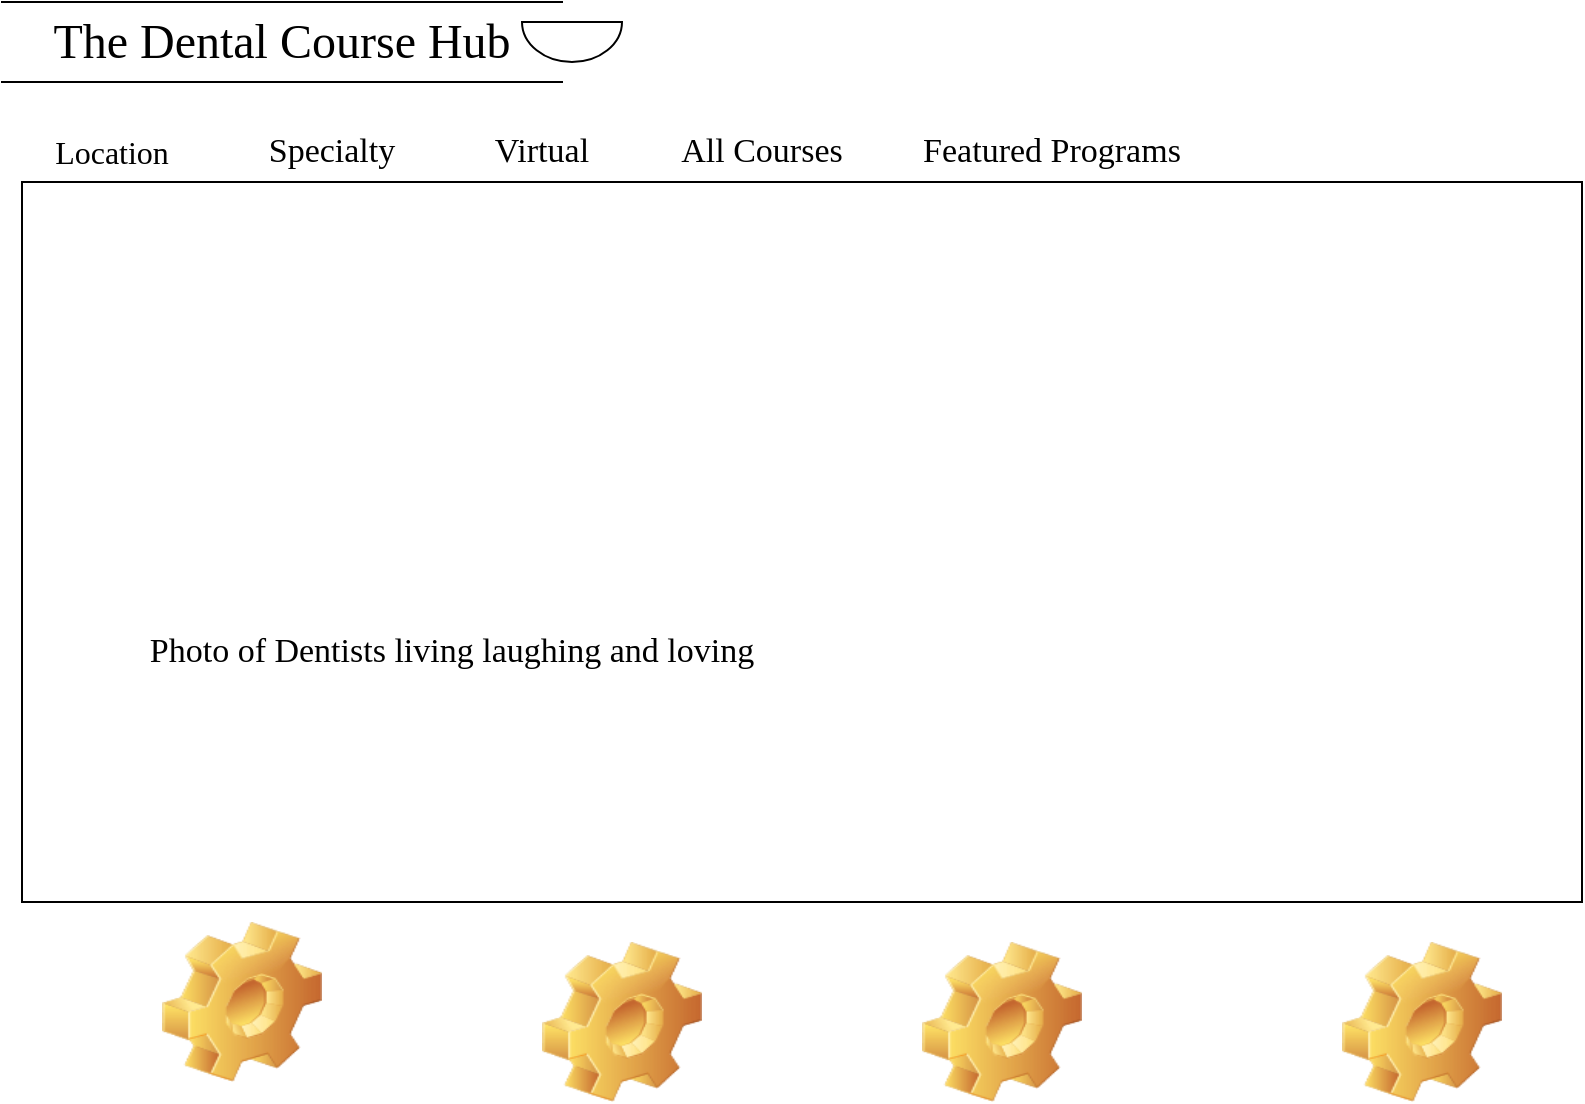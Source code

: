 <mxfile version="16.5.6" type="github">
  <diagram id="K0j7m1-gv8P_pgjart2G" name="Page-1">
    <mxGraphModel dx="942" dy="574" grid="1" gridSize="10" guides="1" tooltips="1" connect="1" arrows="1" fold="1" page="1" pageScale="1" pageWidth="850" pageHeight="1100" math="0" shadow="0">
      <root>
        <mxCell id="0" />
        <mxCell id="1" parent="0" />
        <mxCell id="8Beqg3xJXMq5bIABd2ei-3" value="&lt;font style=&quot;font-size: 24px&quot;&gt;The Dental Course Hub&lt;/font&gt;" style="shape=partialRectangle;whiteSpace=wrap;html=1;left=0;right=0;fillColor=none;fontFamily=Lucida Console;" vertex="1" parent="1">
          <mxGeometry y="10" width="280" height="40" as="geometry" />
        </mxCell>
        <mxCell id="8Beqg3xJXMq5bIABd2ei-5" value="Location" style="text;html=1;strokeColor=none;fillColor=none;align=center;verticalAlign=middle;whiteSpace=wrap;rounded=0;fontSize=16;fontFamily=Lucida Console;" vertex="1" parent="1">
          <mxGeometry y="70" width="110" height="30" as="geometry" />
        </mxCell>
        <mxCell id="8Beqg3xJXMq5bIABd2ei-6" value="Specialty" style="text;html=1;strokeColor=none;fillColor=none;align=center;verticalAlign=middle;whiteSpace=wrap;rounded=0;fontSize=17;fontFamily=Lucida Console;" vertex="1" parent="1">
          <mxGeometry x="100" y="70" width="130" height="30" as="geometry" />
        </mxCell>
        <mxCell id="8Beqg3xJXMq5bIABd2ei-7" value="Virtual" style="text;html=1;strokeColor=none;fillColor=none;align=center;verticalAlign=middle;whiteSpace=wrap;rounded=0;fontSize=17;fontFamily=Lucida Console;" vertex="1" parent="1">
          <mxGeometry x="230" y="70" width="80" height="30" as="geometry" />
        </mxCell>
        <mxCell id="8Beqg3xJXMq5bIABd2ei-9" value="All Courses" style="text;html=1;strokeColor=none;fillColor=none;align=center;verticalAlign=middle;whiteSpace=wrap;rounded=0;fontSize=17;fontFamily=Lucida Console;" vertex="1" parent="1">
          <mxGeometry x="300" y="70" width="160" height="30" as="geometry" />
        </mxCell>
        <mxCell id="8Beqg3xJXMq5bIABd2ei-10" style="edgeStyle=orthogonalEdgeStyle;rounded=0;orthogonalLoop=1;jettySize=auto;html=1;exitX=0.5;exitY=1;exitDx=0;exitDy=0;fontSize=24;" edge="1" parent="1" source="8Beqg3xJXMq5bIABd2ei-5" target="8Beqg3xJXMq5bIABd2ei-5">
          <mxGeometry relative="1" as="geometry" />
        </mxCell>
        <mxCell id="8Beqg3xJXMq5bIABd2ei-14" value="" style="rounded=0;whiteSpace=wrap;html=1;fontFamily=Lucida Console;fontSize=17;" vertex="1" parent="1">
          <mxGeometry x="10" y="100" width="780" height="360" as="geometry" />
        </mxCell>
        <mxCell id="8Beqg3xJXMq5bIABd2ei-16" value="" style="shape=image;html=1;verticalLabelPosition=bottom;verticalAlign=top;imageAspect=0;image=img/clipart/Gear_128x128.png;fontFamily=Lucida Console;fontSize=17;" vertex="1" parent="1">
          <mxGeometry x="80" y="470" width="80" height="80" as="geometry" />
        </mxCell>
        <mxCell id="8Beqg3xJXMq5bIABd2ei-17" value="" style="shape=image;html=1;verticalLabelPosition=bottom;verticalAlign=top;imageAspect=0;image=img/clipart/Gear_128x128.png;fontFamily=Lucida Console;fontSize=17;" vertex="1" parent="1">
          <mxGeometry x="270" y="480" width="80" height="80" as="geometry" />
        </mxCell>
        <mxCell id="8Beqg3xJXMq5bIABd2ei-18" value="" style="shape=image;html=1;verticalLabelPosition=bottom;verticalAlign=top;imageAspect=0;image=img/clipart/Gear_128x128.png;fontFamily=Lucida Console;fontSize=17;" vertex="1" parent="1">
          <mxGeometry x="460" y="480" width="80" height="80" as="geometry" />
        </mxCell>
        <mxCell id="8Beqg3xJXMq5bIABd2ei-19" value="" style="shape=image;html=1;verticalLabelPosition=bottom;verticalAlign=top;imageAspect=0;image=img/clipart/Gear_128x128.png;fontFamily=Lucida Console;fontSize=17;" vertex="1" parent="1">
          <mxGeometry x="670" y="480" width="80" height="80" as="geometry" />
        </mxCell>
        <mxCell id="8Beqg3xJXMq5bIABd2ei-20" value="Photo of Dentists living laughing and loving" style="text;html=1;strokeColor=none;fillColor=none;align=center;verticalAlign=middle;whiteSpace=wrap;rounded=0;fontFamily=Lucida Console;fontSize=17;" vertex="1" parent="1">
          <mxGeometry x="50" y="280" width="350" height="110" as="geometry" />
        </mxCell>
        <mxCell id="8Beqg3xJXMq5bIABd2ei-21" value="" style="verticalLabelPosition=bottom;verticalAlign=top;html=1;shape=mxgraph.basic.half_circle;fontFamily=Lucida Console;fontSize=17;" vertex="1" parent="1">
          <mxGeometry x="260" y="20" width="50" height="20" as="geometry" />
        </mxCell>
        <mxCell id="8Beqg3xJXMq5bIABd2ei-22" value="Featured Programs" style="text;html=1;strokeColor=none;fillColor=none;align=center;verticalAlign=middle;whiteSpace=wrap;rounded=0;fontFamily=Lucida Console;fontSize=17;" vertex="1" parent="1">
          <mxGeometry x="450" y="70" width="150" height="30" as="geometry" />
        </mxCell>
      </root>
    </mxGraphModel>
  </diagram>
</mxfile>
